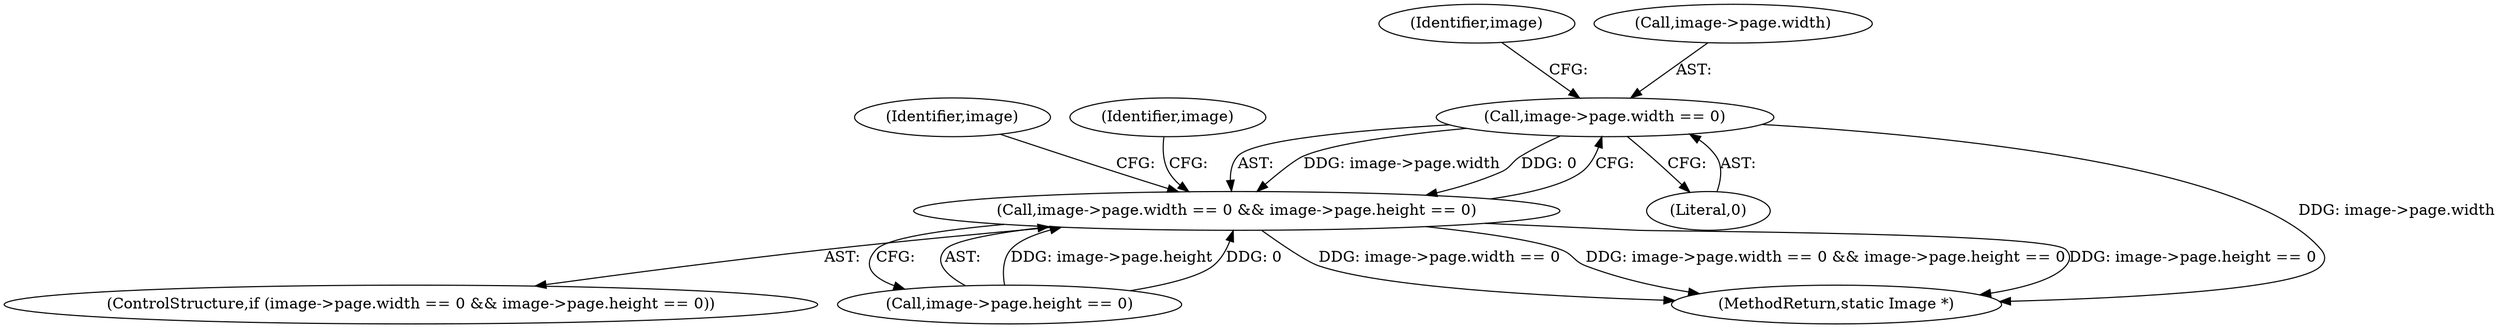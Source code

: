 digraph "0_ImageMagick_3320955045e5a2a22c13a04fa9422bb809e75eda@pointer" {
"1002072" [label="(Call,image->page.width == 0)"];
"1002071" [label="(Call,image->page.width == 0 && image->page.height == 0)"];
"1002078" [label="(Literal,0)"];
"1002082" [label="(Identifier,image)"];
"1002090" [label="(Identifier,image)"];
"1002070" [label="(ControlStructure,if (image->page.width == 0 && image->page.height == 0))"];
"1002079" [label="(Call,image->page.height == 0)"];
"1002072" [label="(Call,image->page.width == 0)"];
"1002196" [label="(MethodReturn,static Image *)"];
"1002073" [label="(Call,image->page.width)"];
"1002071" [label="(Call,image->page.width == 0 && image->page.height == 0)"];
"1002106" [label="(Identifier,image)"];
"1002072" -> "1002071"  [label="AST: "];
"1002072" -> "1002078"  [label="CFG: "];
"1002073" -> "1002072"  [label="AST: "];
"1002078" -> "1002072"  [label="AST: "];
"1002082" -> "1002072"  [label="CFG: "];
"1002071" -> "1002072"  [label="CFG: "];
"1002072" -> "1002196"  [label="DDG: image->page.width"];
"1002072" -> "1002071"  [label="DDG: image->page.width"];
"1002072" -> "1002071"  [label="DDG: 0"];
"1002071" -> "1002070"  [label="AST: "];
"1002071" -> "1002079"  [label="CFG: "];
"1002079" -> "1002071"  [label="AST: "];
"1002090" -> "1002071"  [label="CFG: "];
"1002106" -> "1002071"  [label="CFG: "];
"1002071" -> "1002196"  [label="DDG: image->page.width == 0"];
"1002071" -> "1002196"  [label="DDG: image->page.width == 0 && image->page.height == 0"];
"1002071" -> "1002196"  [label="DDG: image->page.height == 0"];
"1002079" -> "1002071"  [label="DDG: image->page.height"];
"1002079" -> "1002071"  [label="DDG: 0"];
}
